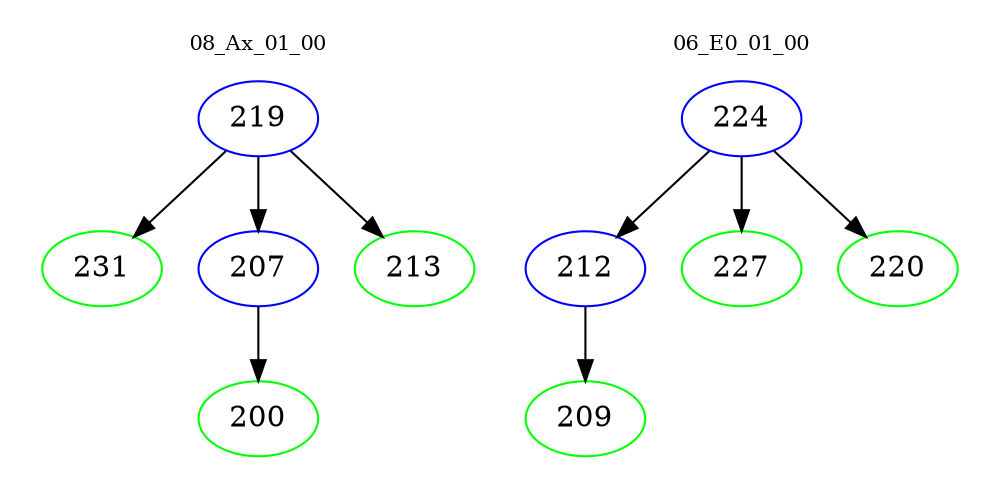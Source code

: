 digraph{
subgraph cluster_0 {
color = white
label = "08_Ax_01_00";
fontsize=10;
T0_219 [label="219", color="blue"]
T0_219 -> T0_231 [color="black"]
T0_231 [label="231", color="green"]
T0_219 -> T0_207 [color="black"]
T0_207 [label="207", color="blue"]
T0_207 -> T0_200 [color="black"]
T0_200 [label="200", color="green"]
T0_219 -> T0_213 [color="black"]
T0_213 [label="213", color="green"]
}
subgraph cluster_1 {
color = white
label = "06_E0_01_00";
fontsize=10;
T1_224 [label="224", color="blue"]
T1_224 -> T1_212 [color="black"]
T1_212 [label="212", color="blue"]
T1_212 -> T1_209 [color="black"]
T1_209 [label="209", color="green"]
T1_224 -> T1_227 [color="black"]
T1_227 [label="227", color="green"]
T1_224 -> T1_220 [color="black"]
T1_220 [label="220", color="green"]
}
}

